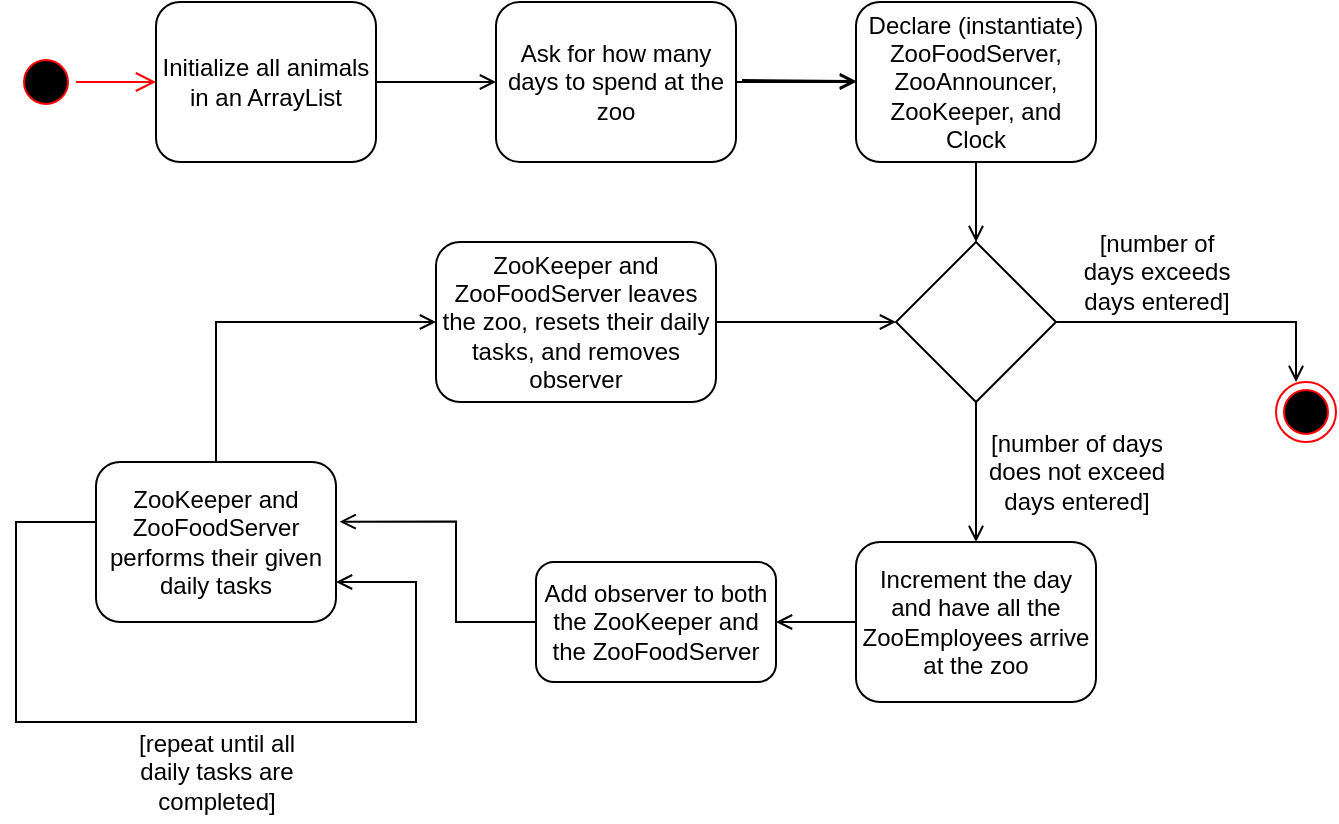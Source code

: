 <mxfile version="13.7.6" type="device"><diagram id="C5RBs43oDa-KdzZeNtuy" name="Page-1"><mxGraphModel dx="981" dy="526" grid="1" gridSize="10" guides="1" tooltips="1" connect="1" arrows="1" fold="1" page="1" pageScale="1" pageWidth="827" pageHeight="1169" math="0" shadow="0"><root><mxCell id="WIyWlLk6GJQsqaUBKTNV-0"/><mxCell id="WIyWlLk6GJQsqaUBKTNV-1" parent="WIyWlLk6GJQsqaUBKTNV-0"/><mxCell id="bz5zSIcC-0yLgDdUxrru-35" style="edgeStyle=orthogonalEdgeStyle;rounded=0;orthogonalLoop=1;jettySize=auto;html=1;entryX=0.5;entryY=0;entryDx=0;entryDy=0;endArrow=open;endFill=0;" edge="1" parent="WIyWlLk6GJQsqaUBKTNV-1" source="bz5zSIcC-0yLgDdUxrru-20" target="bz5zSIcC-0yLgDdUxrru-15"><mxGeometry relative="1" as="geometry"/></mxCell><mxCell id="bz5zSIcC-0yLgDdUxrru-0" value="" style="ellipse;html=1;shape=startState;fillColor=#000000;strokeColor=#ff0000;" vertex="1" parent="WIyWlLk6GJQsqaUBKTNV-1"><mxGeometry x="80" y="105" width="30" height="30" as="geometry"/></mxCell><mxCell id="bz5zSIcC-0yLgDdUxrru-1" value="" style="edgeStyle=orthogonalEdgeStyle;html=1;verticalAlign=bottom;endArrow=open;endSize=8;strokeColor=#ff0000;" edge="1" source="bz5zSIcC-0yLgDdUxrru-0" parent="WIyWlLk6GJQsqaUBKTNV-1" target="bz5zSIcC-0yLgDdUxrru-4"><mxGeometry relative="1" as="geometry"><mxPoint x="210" y="110" as="targetPoint"/></mxGeometry></mxCell><mxCell id="bz5zSIcC-0yLgDdUxrru-8" value="" style="edgeStyle=orthogonalEdgeStyle;rounded=0;orthogonalLoop=1;jettySize=auto;html=1;endArrow=open;endFill=0;" edge="1" parent="WIyWlLk6GJQsqaUBKTNV-1" source="bz5zSIcC-0yLgDdUxrru-4" target="bz5zSIcC-0yLgDdUxrru-7"><mxGeometry relative="1" as="geometry"/></mxCell><mxCell id="bz5zSIcC-0yLgDdUxrru-4" value="Initialize all animals in an ArrayList" style="rounded=1;whiteSpace=wrap;html=1;" vertex="1" parent="WIyWlLk6GJQsqaUBKTNV-1"><mxGeometry x="150" y="80" width="110" height="80" as="geometry"/></mxCell><mxCell id="bz5zSIcC-0yLgDdUxrru-13" value="" style="edgeStyle=orthogonalEdgeStyle;rounded=0;orthogonalLoop=1;jettySize=auto;html=1;endArrow=open;endFill=0;" edge="1" parent="WIyWlLk6GJQsqaUBKTNV-1" source="bz5zSIcC-0yLgDdUxrru-7" target="bz5zSIcC-0yLgDdUxrru-11"><mxGeometry relative="1" as="geometry"/></mxCell><mxCell id="bz5zSIcC-0yLgDdUxrru-7" value="Ask for how many days to spend at the zoo" style="rounded=1;whiteSpace=wrap;html=1;" vertex="1" parent="WIyWlLk6GJQsqaUBKTNV-1"><mxGeometry x="320" y="80" width="120" height="80" as="geometry"/></mxCell><mxCell id="bz5zSIcC-0yLgDdUxrru-9" value="" style="endArrow=open;html=1;endFill=0;" edge="1" parent="WIyWlLk6GJQsqaUBKTNV-1" target="bz5zSIcC-0yLgDdUxrru-11"><mxGeometry width="50" height="50" relative="1" as="geometry"><mxPoint x="443" y="119" as="sourcePoint"/><mxPoint x="500" y="109.5" as="targetPoint"/></mxGeometry></mxCell><mxCell id="bz5zSIcC-0yLgDdUxrru-34" style="edgeStyle=orthogonalEdgeStyle;rounded=0;orthogonalLoop=1;jettySize=auto;html=1;endArrow=open;endFill=0;" edge="1" parent="WIyWlLk6GJQsqaUBKTNV-1" source="bz5zSIcC-0yLgDdUxrru-11"><mxGeometry relative="1" as="geometry"><mxPoint x="560" y="200" as="targetPoint"/></mxGeometry></mxCell><mxCell id="bz5zSIcC-0yLgDdUxrru-11" value="Declare (instantiate) ZooFoodServer, ZooAnnouncer, ZooKeeper, and Clock" style="rounded=1;whiteSpace=wrap;html=1;" vertex="1" parent="WIyWlLk6GJQsqaUBKTNV-1"><mxGeometry x="500" y="80" width="120" height="80" as="geometry"/></mxCell><mxCell id="bz5zSIcC-0yLgDdUxrru-32" value="" style="edgeStyle=orthogonalEdgeStyle;rounded=0;orthogonalLoop=1;jettySize=auto;html=1;endArrow=open;endFill=0;entryX=1;entryY=0.5;entryDx=0;entryDy=0;exitX=0;exitY=0.5;exitDx=0;exitDy=0;" edge="1" parent="WIyWlLk6GJQsqaUBKTNV-1" source="bz5zSIcC-0yLgDdUxrru-15" target="bz5zSIcC-0yLgDdUxrru-39"><mxGeometry relative="1" as="geometry"><Array as="points"><mxPoint x="470" y="390"/><mxPoint x="470" y="390"/></Array></mxGeometry></mxCell><mxCell id="bz5zSIcC-0yLgDdUxrru-15" value="Increment the day and have all the ZooEmployees arrive at the zoo" style="rounded=1;whiteSpace=wrap;html=1;" vertex="1" parent="WIyWlLk6GJQsqaUBKTNV-1"><mxGeometry x="500" y="350" width="120" height="80" as="geometry"/></mxCell><mxCell id="bz5zSIcC-0yLgDdUxrru-21" style="edgeStyle=orthogonalEdgeStyle;rounded=0;orthogonalLoop=1;jettySize=auto;html=1;endArrow=open;endFill=0;entryX=0.334;entryY=0;entryDx=0;entryDy=0;entryPerimeter=0;" edge="1" parent="WIyWlLk6GJQsqaUBKTNV-1" source="bz5zSIcC-0yLgDdUxrru-20" target="bz5zSIcC-0yLgDdUxrru-24"><mxGeometry relative="1" as="geometry"><mxPoint x="730" y="240" as="targetPoint"/><Array as="points"><mxPoint x="720" y="240"/></Array></mxGeometry></mxCell><mxCell id="bz5zSIcC-0yLgDdUxrru-20" value="" style="rhombus;whiteSpace=wrap;html=1;" vertex="1" parent="WIyWlLk6GJQsqaUBKTNV-1"><mxGeometry x="520" y="200.0" width="80" height="80" as="geometry"/></mxCell><mxCell id="bz5zSIcC-0yLgDdUxrru-23" value="[number of&lt;br&gt;days exceeds&lt;br&gt;days entered]" style="text;html=1;align=center;verticalAlign=middle;resizable=0;points=[];autosize=1;" vertex="1" parent="WIyWlLk6GJQsqaUBKTNV-1"><mxGeometry x="605" y="190" width="90" height="50" as="geometry"/></mxCell><mxCell id="bz5zSIcC-0yLgDdUxrru-24" value="" style="ellipse;html=1;shape=endState;fillColor=#000000;strokeColor=#ff0000;" vertex="1" parent="WIyWlLk6GJQsqaUBKTNV-1"><mxGeometry x="710" y="270" width="30" height="30" as="geometry"/></mxCell><mxCell id="bz5zSIcC-0yLgDdUxrru-41" style="edgeStyle=orthogonalEdgeStyle;rounded=0;orthogonalLoop=1;jettySize=auto;html=1;endArrow=open;endFill=0;entryX=0;entryY=0.5;entryDx=0;entryDy=0;" edge="1" parent="WIyWlLk6GJQsqaUBKTNV-1" source="bz5zSIcC-0yLgDdUxrru-27" target="bz5zSIcC-0yLgDdUxrru-42"><mxGeometry relative="1" as="geometry"><mxPoint x="180" y="230" as="targetPoint"/><Array as="points"><mxPoint x="180" y="240"/></Array></mxGeometry></mxCell><mxCell id="bz5zSIcC-0yLgDdUxrru-27" value="ZooKeeper and ZooFoodServer performs their given daily tasks" style="rounded=1;whiteSpace=wrap;html=1;" vertex="1" parent="WIyWlLk6GJQsqaUBKTNV-1"><mxGeometry x="120" y="310" width="120" height="80" as="geometry"/></mxCell><mxCell id="bz5zSIcC-0yLgDdUxrru-28" style="edgeStyle=orthogonalEdgeStyle;rounded=0;orthogonalLoop=1;jettySize=auto;html=1;endArrow=open;endFill=0;exitX=0;exitY=0.5;exitDx=0;exitDy=0;" edge="1" parent="WIyWlLk6GJQsqaUBKTNV-1" source="bz5zSIcC-0yLgDdUxrru-27" target="bz5zSIcC-0yLgDdUxrru-27"><mxGeometry relative="1" as="geometry"><mxPoint x="500" y="580" as="sourcePoint"/><mxPoint x="250" y="372" as="targetPoint"/><Array as="points"><mxPoint x="120" y="340"/><mxPoint x="80" y="340"/><mxPoint x="80" y="440"/><mxPoint x="280" y="440"/><mxPoint x="280" y="370"/><mxPoint x="239" y="370"/></Array></mxGeometry></mxCell><mxCell id="bz5zSIcC-0yLgDdUxrru-29" value="[repeat until all&lt;br&gt;daily tasks are&lt;br&gt;completed]" style="text;html=1;align=center;verticalAlign=middle;resizable=0;points=[];autosize=1;" vertex="1" parent="WIyWlLk6GJQsqaUBKTNV-1"><mxGeometry x="135" y="440" width="90" height="50" as="geometry"/></mxCell><mxCell id="bz5zSIcC-0yLgDdUxrru-36" value="[number of days&lt;br&gt;does not exceed&lt;br&gt;days entered]" style="text;html=1;align=center;verticalAlign=middle;resizable=0;points=[];autosize=1;" vertex="1" parent="WIyWlLk6GJQsqaUBKTNV-1"><mxGeometry x="560" y="290" width="100" height="50" as="geometry"/></mxCell><mxCell id="bz5zSIcC-0yLgDdUxrru-40" style="edgeStyle=orthogonalEdgeStyle;rounded=0;orthogonalLoop=1;jettySize=auto;html=1;entryX=1.015;entryY=0.373;entryDx=0;entryDy=0;entryPerimeter=0;endArrow=open;endFill=0;" edge="1" parent="WIyWlLk6GJQsqaUBKTNV-1" source="bz5zSIcC-0yLgDdUxrru-39" target="bz5zSIcC-0yLgDdUxrru-27"><mxGeometry relative="1" as="geometry"><Array as="points"><mxPoint x="300" y="390"/><mxPoint x="300" y="340"/></Array></mxGeometry></mxCell><mxCell id="bz5zSIcC-0yLgDdUxrru-39" value="Add observer to both the ZooKeeper and the ZooFoodServer" style="rounded=1;whiteSpace=wrap;html=1;" vertex="1" parent="WIyWlLk6GJQsqaUBKTNV-1"><mxGeometry x="340" y="360" width="120" height="60" as="geometry"/></mxCell><mxCell id="bz5zSIcC-0yLgDdUxrru-43" style="edgeStyle=orthogonalEdgeStyle;rounded=0;orthogonalLoop=1;jettySize=auto;html=1;entryX=0;entryY=0.5;entryDx=0;entryDy=0;endArrow=open;endFill=0;" edge="1" parent="WIyWlLk6GJQsqaUBKTNV-1" source="bz5zSIcC-0yLgDdUxrru-42" target="bz5zSIcC-0yLgDdUxrru-20"><mxGeometry relative="1" as="geometry"/></mxCell><mxCell id="bz5zSIcC-0yLgDdUxrru-42" value="ZooKeeper and ZooFoodServer leaves the zoo, resets their daily tasks, and removes observer" style="rounded=1;whiteSpace=wrap;html=1;" vertex="1" parent="WIyWlLk6GJQsqaUBKTNV-1"><mxGeometry x="290" y="200" width="140" height="80" as="geometry"/></mxCell></root></mxGraphModel></diagram></mxfile>